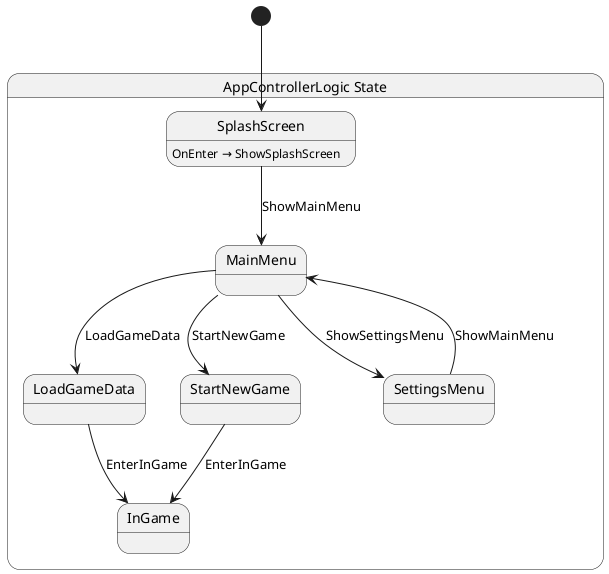 @startuml AppControllerLogic
state "AppControllerLogic State" as ADHDGame_Scenes_AppController_AppControllerLogic_State {
  state "InGame" as ADHDGame_Scenes_AppController_AppControllerLogic_State_InGame
  state "LoadGameData" as ADHDGame_Scenes_AppController_AppControllerLogic_State_LoadGameData
  state "MainMenu" as ADHDGame_Scenes_AppController_AppControllerLogic_State_MainMenu
  state "SettingsMenu" as ADHDGame_Scenes_AppController_AppControllerLogic_State_SettingsMenu
  state "SplashScreen" as ADHDGame_Scenes_AppController_AppControllerLogic_State_SplashScreen
  state "StartNewGame" as ADHDGame_Scenes_AppController_AppControllerLogic_State_StartNewGame
}

ADHDGame_Scenes_AppController_AppControllerLogic_State_LoadGameData --> ADHDGame_Scenes_AppController_AppControllerLogic_State_InGame : EnterInGame
ADHDGame_Scenes_AppController_AppControllerLogic_State_MainMenu --> ADHDGame_Scenes_AppController_AppControllerLogic_State_LoadGameData : LoadGameData
ADHDGame_Scenes_AppController_AppControllerLogic_State_MainMenu --> ADHDGame_Scenes_AppController_AppControllerLogic_State_SettingsMenu : ShowSettingsMenu
ADHDGame_Scenes_AppController_AppControllerLogic_State_MainMenu --> ADHDGame_Scenes_AppController_AppControllerLogic_State_StartNewGame : StartNewGame
ADHDGame_Scenes_AppController_AppControllerLogic_State_SettingsMenu --> ADHDGame_Scenes_AppController_AppControllerLogic_State_MainMenu : ShowMainMenu
ADHDGame_Scenes_AppController_AppControllerLogic_State_SplashScreen --> ADHDGame_Scenes_AppController_AppControllerLogic_State_MainMenu : ShowMainMenu
ADHDGame_Scenes_AppController_AppControllerLogic_State_StartNewGame --> ADHDGame_Scenes_AppController_AppControllerLogic_State_InGame : EnterInGame

ADHDGame_Scenes_AppController_AppControllerLogic_State_SplashScreen : OnEnter → ShowSplashScreen

[*] --> ADHDGame_Scenes_AppController_AppControllerLogic_State_SplashScreen
@enduml